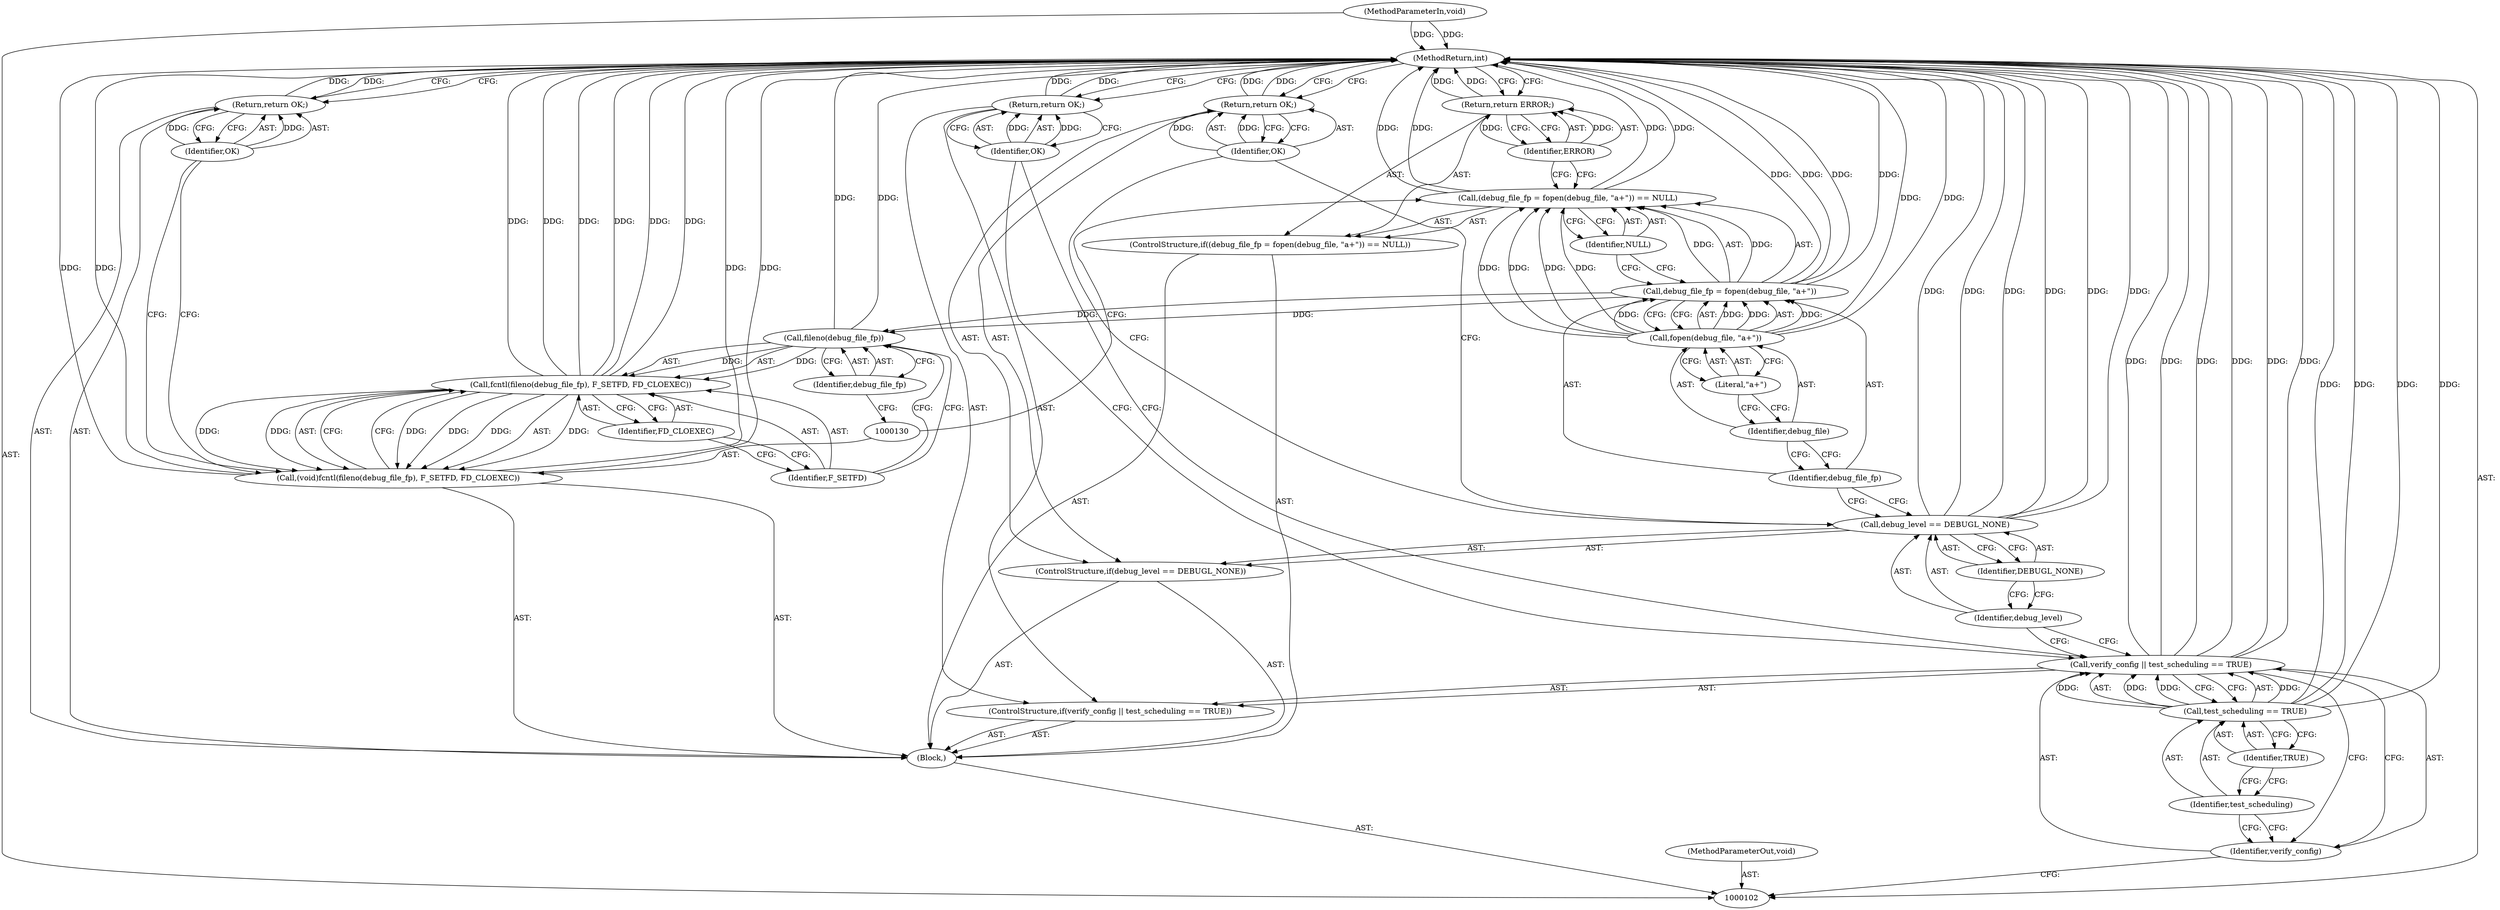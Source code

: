 digraph "1_nagioscore_c29557dec91eba2306f5fb11b8da4474ba63f8c4" {
"1000138" [label="(MethodReturn,int)"];
"1000103" [label="(MethodParameterIn,void)"];
"1000179" [label="(MethodParameterOut,void)"];
"1000104" [label="(Block,)"];
"1000119" [label="(ControlStructure,if((debug_file_fp = fopen(debug_file, \"a+\")) == NULL))"];
"1000123" [label="(Call,fopen(debug_file, \"a+\"))"];
"1000124" [label="(Identifier,debug_file)"];
"1000125" [label="(Literal,\"a+\")"];
"1000120" [label="(Call,(debug_file_fp = fopen(debug_file, \"a+\")) == NULL)"];
"1000126" [label="(Identifier,NULL)"];
"1000121" [label="(Call,debug_file_fp = fopen(debug_file, \"a+\"))"];
"1000122" [label="(Identifier,debug_file_fp)"];
"1000128" [label="(Identifier,ERROR)"];
"1000127" [label="(Return,return ERROR;)"];
"1000129" [label="(Call,(void)fcntl(fileno(debug_file_fp), F_SETFD, FD_CLOEXEC))"];
"1000132" [label="(Call,fileno(debug_file_fp))"];
"1000133" [label="(Identifier,debug_file_fp)"];
"1000134" [label="(Identifier,F_SETFD)"];
"1000135" [label="(Identifier,FD_CLOEXEC)"];
"1000131" [label="(Call,fcntl(fileno(debug_file_fp), F_SETFD, FD_CLOEXEC))"];
"1000136" [label="(Return,return OK;)"];
"1000137" [label="(Identifier,OK)"];
"1000105" [label="(ControlStructure,if(verify_config || test_scheduling == TRUE))"];
"1000108" [label="(Call,test_scheduling == TRUE)"];
"1000109" [label="(Identifier,test_scheduling)"];
"1000110" [label="(Identifier,TRUE)"];
"1000106" [label="(Call,verify_config || test_scheduling == TRUE)"];
"1000107" [label="(Identifier,verify_config)"];
"1000111" [label="(Return,return OK;)"];
"1000112" [label="(Identifier,OK)"];
"1000113" [label="(ControlStructure,if(debug_level == DEBUGL_NONE))"];
"1000116" [label="(Identifier,DEBUGL_NONE)"];
"1000114" [label="(Call,debug_level == DEBUGL_NONE)"];
"1000115" [label="(Identifier,debug_level)"];
"1000118" [label="(Identifier,OK)"];
"1000117" [label="(Return,return OK;)"];
"1000138" -> "1000102"  [label="AST: "];
"1000138" -> "1000111"  [label="CFG: "];
"1000138" -> "1000117"  [label="CFG: "];
"1000138" -> "1000127"  [label="CFG: "];
"1000138" -> "1000136"  [label="CFG: "];
"1000111" -> "1000138"  [label="DDG: "];
"1000136" -> "1000138"  [label="DDG: "];
"1000117" -> "1000138"  [label="DDG: "];
"1000127" -> "1000138"  [label="DDG: "];
"1000120" -> "1000138"  [label="DDG: "];
"1000120" -> "1000138"  [label="DDG: "];
"1000106" -> "1000138"  [label="DDG: "];
"1000106" -> "1000138"  [label="DDG: "];
"1000106" -> "1000138"  [label="DDG: "];
"1000114" -> "1000138"  [label="DDG: "];
"1000114" -> "1000138"  [label="DDG: "];
"1000114" -> "1000138"  [label="DDG: "];
"1000132" -> "1000138"  [label="DDG: "];
"1000121" -> "1000138"  [label="DDG: "];
"1000121" -> "1000138"  [label="DDG: "];
"1000131" -> "1000138"  [label="DDG: "];
"1000131" -> "1000138"  [label="DDG: "];
"1000131" -> "1000138"  [label="DDG: "];
"1000129" -> "1000138"  [label="DDG: "];
"1000129" -> "1000138"  [label="DDG: "];
"1000103" -> "1000138"  [label="DDG: "];
"1000108" -> "1000138"  [label="DDG: "];
"1000108" -> "1000138"  [label="DDG: "];
"1000123" -> "1000138"  [label="DDG: "];
"1000103" -> "1000102"  [label="AST: "];
"1000103" -> "1000138"  [label="DDG: "];
"1000179" -> "1000102"  [label="AST: "];
"1000104" -> "1000102"  [label="AST: "];
"1000105" -> "1000104"  [label="AST: "];
"1000113" -> "1000104"  [label="AST: "];
"1000119" -> "1000104"  [label="AST: "];
"1000129" -> "1000104"  [label="AST: "];
"1000136" -> "1000104"  [label="AST: "];
"1000119" -> "1000104"  [label="AST: "];
"1000120" -> "1000119"  [label="AST: "];
"1000127" -> "1000119"  [label="AST: "];
"1000123" -> "1000121"  [label="AST: "];
"1000123" -> "1000125"  [label="CFG: "];
"1000124" -> "1000123"  [label="AST: "];
"1000125" -> "1000123"  [label="AST: "];
"1000121" -> "1000123"  [label="CFG: "];
"1000123" -> "1000138"  [label="DDG: "];
"1000123" -> "1000120"  [label="DDG: "];
"1000123" -> "1000120"  [label="DDG: "];
"1000123" -> "1000121"  [label="DDG: "];
"1000123" -> "1000121"  [label="DDG: "];
"1000124" -> "1000123"  [label="AST: "];
"1000124" -> "1000122"  [label="CFG: "];
"1000125" -> "1000124"  [label="CFG: "];
"1000125" -> "1000123"  [label="AST: "];
"1000125" -> "1000124"  [label="CFG: "];
"1000123" -> "1000125"  [label="CFG: "];
"1000120" -> "1000119"  [label="AST: "];
"1000120" -> "1000126"  [label="CFG: "];
"1000121" -> "1000120"  [label="AST: "];
"1000126" -> "1000120"  [label="AST: "];
"1000128" -> "1000120"  [label="CFG: "];
"1000130" -> "1000120"  [label="CFG: "];
"1000120" -> "1000138"  [label="DDG: "];
"1000120" -> "1000138"  [label="DDG: "];
"1000121" -> "1000120"  [label="DDG: "];
"1000123" -> "1000120"  [label="DDG: "];
"1000123" -> "1000120"  [label="DDG: "];
"1000126" -> "1000120"  [label="AST: "];
"1000126" -> "1000121"  [label="CFG: "];
"1000120" -> "1000126"  [label="CFG: "];
"1000121" -> "1000120"  [label="AST: "];
"1000121" -> "1000123"  [label="CFG: "];
"1000122" -> "1000121"  [label="AST: "];
"1000123" -> "1000121"  [label="AST: "];
"1000126" -> "1000121"  [label="CFG: "];
"1000121" -> "1000138"  [label="DDG: "];
"1000121" -> "1000138"  [label="DDG: "];
"1000121" -> "1000120"  [label="DDG: "];
"1000123" -> "1000121"  [label="DDG: "];
"1000123" -> "1000121"  [label="DDG: "];
"1000121" -> "1000132"  [label="DDG: "];
"1000122" -> "1000121"  [label="AST: "];
"1000122" -> "1000114"  [label="CFG: "];
"1000124" -> "1000122"  [label="CFG: "];
"1000128" -> "1000127"  [label="AST: "];
"1000128" -> "1000120"  [label="CFG: "];
"1000127" -> "1000128"  [label="CFG: "];
"1000128" -> "1000127"  [label="DDG: "];
"1000127" -> "1000119"  [label="AST: "];
"1000127" -> "1000128"  [label="CFG: "];
"1000128" -> "1000127"  [label="AST: "];
"1000138" -> "1000127"  [label="CFG: "];
"1000127" -> "1000138"  [label="DDG: "];
"1000128" -> "1000127"  [label="DDG: "];
"1000129" -> "1000104"  [label="AST: "];
"1000129" -> "1000131"  [label="CFG: "];
"1000130" -> "1000129"  [label="AST: "];
"1000131" -> "1000129"  [label="AST: "];
"1000137" -> "1000129"  [label="CFG: "];
"1000129" -> "1000138"  [label="DDG: "];
"1000129" -> "1000138"  [label="DDG: "];
"1000131" -> "1000129"  [label="DDG: "];
"1000131" -> "1000129"  [label="DDG: "];
"1000131" -> "1000129"  [label="DDG: "];
"1000132" -> "1000131"  [label="AST: "];
"1000132" -> "1000133"  [label="CFG: "];
"1000133" -> "1000132"  [label="AST: "];
"1000134" -> "1000132"  [label="CFG: "];
"1000132" -> "1000138"  [label="DDG: "];
"1000132" -> "1000131"  [label="DDG: "];
"1000121" -> "1000132"  [label="DDG: "];
"1000133" -> "1000132"  [label="AST: "];
"1000133" -> "1000130"  [label="CFG: "];
"1000132" -> "1000133"  [label="CFG: "];
"1000134" -> "1000131"  [label="AST: "];
"1000134" -> "1000132"  [label="CFG: "];
"1000135" -> "1000134"  [label="CFG: "];
"1000135" -> "1000131"  [label="AST: "];
"1000135" -> "1000134"  [label="CFG: "];
"1000131" -> "1000135"  [label="CFG: "];
"1000131" -> "1000129"  [label="AST: "];
"1000131" -> "1000135"  [label="CFG: "];
"1000132" -> "1000131"  [label="AST: "];
"1000134" -> "1000131"  [label="AST: "];
"1000135" -> "1000131"  [label="AST: "];
"1000129" -> "1000131"  [label="CFG: "];
"1000131" -> "1000138"  [label="DDG: "];
"1000131" -> "1000138"  [label="DDG: "];
"1000131" -> "1000138"  [label="DDG: "];
"1000131" -> "1000129"  [label="DDG: "];
"1000131" -> "1000129"  [label="DDG: "];
"1000131" -> "1000129"  [label="DDG: "];
"1000132" -> "1000131"  [label="DDG: "];
"1000136" -> "1000104"  [label="AST: "];
"1000136" -> "1000137"  [label="CFG: "];
"1000137" -> "1000136"  [label="AST: "];
"1000138" -> "1000136"  [label="CFG: "];
"1000136" -> "1000138"  [label="DDG: "];
"1000137" -> "1000136"  [label="DDG: "];
"1000137" -> "1000136"  [label="AST: "];
"1000137" -> "1000129"  [label="CFG: "];
"1000136" -> "1000137"  [label="CFG: "];
"1000137" -> "1000136"  [label="DDG: "];
"1000105" -> "1000104"  [label="AST: "];
"1000106" -> "1000105"  [label="AST: "];
"1000111" -> "1000105"  [label="AST: "];
"1000108" -> "1000106"  [label="AST: "];
"1000108" -> "1000110"  [label="CFG: "];
"1000109" -> "1000108"  [label="AST: "];
"1000110" -> "1000108"  [label="AST: "];
"1000106" -> "1000108"  [label="CFG: "];
"1000108" -> "1000138"  [label="DDG: "];
"1000108" -> "1000138"  [label="DDG: "];
"1000108" -> "1000106"  [label="DDG: "];
"1000108" -> "1000106"  [label="DDG: "];
"1000109" -> "1000108"  [label="AST: "];
"1000109" -> "1000107"  [label="CFG: "];
"1000110" -> "1000109"  [label="CFG: "];
"1000110" -> "1000108"  [label="AST: "];
"1000110" -> "1000109"  [label="CFG: "];
"1000108" -> "1000110"  [label="CFG: "];
"1000106" -> "1000105"  [label="AST: "];
"1000106" -> "1000107"  [label="CFG: "];
"1000106" -> "1000108"  [label="CFG: "];
"1000107" -> "1000106"  [label="AST: "];
"1000108" -> "1000106"  [label="AST: "];
"1000112" -> "1000106"  [label="CFG: "];
"1000115" -> "1000106"  [label="CFG: "];
"1000106" -> "1000138"  [label="DDG: "];
"1000106" -> "1000138"  [label="DDG: "];
"1000106" -> "1000138"  [label="DDG: "];
"1000108" -> "1000106"  [label="DDG: "];
"1000108" -> "1000106"  [label="DDG: "];
"1000107" -> "1000106"  [label="AST: "];
"1000107" -> "1000102"  [label="CFG: "];
"1000109" -> "1000107"  [label="CFG: "];
"1000106" -> "1000107"  [label="CFG: "];
"1000111" -> "1000105"  [label="AST: "];
"1000111" -> "1000112"  [label="CFG: "];
"1000112" -> "1000111"  [label="AST: "];
"1000138" -> "1000111"  [label="CFG: "];
"1000111" -> "1000138"  [label="DDG: "];
"1000112" -> "1000111"  [label="DDG: "];
"1000112" -> "1000111"  [label="AST: "];
"1000112" -> "1000106"  [label="CFG: "];
"1000111" -> "1000112"  [label="CFG: "];
"1000112" -> "1000111"  [label="DDG: "];
"1000113" -> "1000104"  [label="AST: "];
"1000114" -> "1000113"  [label="AST: "];
"1000117" -> "1000113"  [label="AST: "];
"1000116" -> "1000114"  [label="AST: "];
"1000116" -> "1000115"  [label="CFG: "];
"1000114" -> "1000116"  [label="CFG: "];
"1000114" -> "1000113"  [label="AST: "];
"1000114" -> "1000116"  [label="CFG: "];
"1000115" -> "1000114"  [label="AST: "];
"1000116" -> "1000114"  [label="AST: "];
"1000118" -> "1000114"  [label="CFG: "];
"1000122" -> "1000114"  [label="CFG: "];
"1000114" -> "1000138"  [label="DDG: "];
"1000114" -> "1000138"  [label="DDG: "];
"1000114" -> "1000138"  [label="DDG: "];
"1000115" -> "1000114"  [label="AST: "];
"1000115" -> "1000106"  [label="CFG: "];
"1000116" -> "1000115"  [label="CFG: "];
"1000118" -> "1000117"  [label="AST: "];
"1000118" -> "1000114"  [label="CFG: "];
"1000117" -> "1000118"  [label="CFG: "];
"1000118" -> "1000117"  [label="DDG: "];
"1000117" -> "1000113"  [label="AST: "];
"1000117" -> "1000118"  [label="CFG: "];
"1000118" -> "1000117"  [label="AST: "];
"1000138" -> "1000117"  [label="CFG: "];
"1000117" -> "1000138"  [label="DDG: "];
"1000118" -> "1000117"  [label="DDG: "];
}
